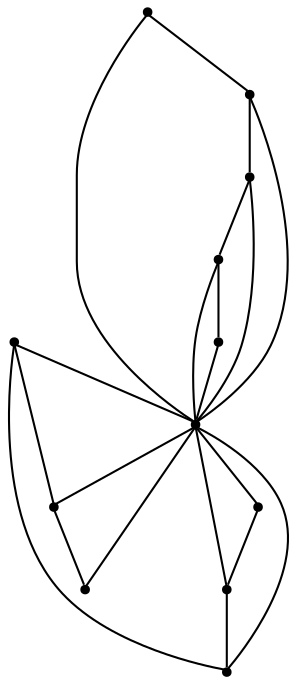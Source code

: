 graph {
  node [shape=point,comment="{\"directed\":false,\"doi\":\"10.1007/978-3-031-22203-0_27\",\"figure\":\"5\"}"]

  v0 [pos="1225.1451671309212,459.59695222800025"]
  v1 [pos="1158.4678784549242,459.5969522280003"]
  v2 [pos="1091.7905897789276,459.5969522280003"]
  v3 [pos="1025.113269308722,459.5969522280003"]
  v4 [pos="958.4359806327252,459.5969522280003"]
  v5 [pos="825.0814032807317,459.59695222800025"]
  v6 [pos="691.7268259287382,459.59695222800025"]
  v7 [pos="625.0495372527414,459.59695222800025"]
  v8 [pos="558.3722485767446,459.59695222800025"]
  v9 [pos="491.69499964350894,459.59695222800025"]
  v10 [pos="891.7586919567285,459.59695222800025"]
  v11 [pos="758.4041146047349,459.59695222800025"]

  v9 -- v8 [id="-2",pos="491.69499964350894,459.59695222800025 558.3722485767446,459.59695222800025 558.3722485767446,459.59695222800025 558.3722485767446,459.59695222800025"]
  v6 -- v11 [id="-3",pos="691.7268259287382,459.59695222800025 758.4041146047349,459.59695222800025 758.4041146047349,459.59695222800025 758.4041146047349,459.59695222800025"]
  v11 -- v5 [id="-4",pos="758.4041146047349,459.59695222800025 825.0814032807317,459.59695222800025 825.0814032807317,459.59695222800025 825.0814032807317,459.59695222800025"]
  v5 -- v10 [id="-5",pos="825.0814032807317,459.59695222800025 891.7586919567285,459.59695222800025 891.7586919567285,459.59695222800025 891.7586919567285,459.59695222800025"]
  v10 -- v4 [id="-6",pos="891.7586919567285,459.59695222800025 958.4359806327252,459.5969522280003 958.4359806327252,459.5969522280003 958.4359806327252,459.5969522280003"]
  v4 -- v3 [id="-7",pos="958.4359806327252,459.5969522280003 1025.113269308722,459.5969522280003 1025.113269308722,459.5969522280003 1025.113269308722,459.5969522280003"]
  v3 -- v2 [id="-8",pos="1025.113269308722,459.5969522280003 1091.7905897789276,459.5969522280003 1091.7905897789276,459.5969522280003 1091.7905897789276,459.5969522280003"]
  v2 -- v1 [id="-9",pos="1091.7905897789276,459.5969522280003 1158.4678784549242,459.5969522280003 1158.4678784549242,459.5969522280003 1158.4678784549242,459.5969522280003"]
  v1 -- v0 [id="-10",pos="1158.4678784549242,459.5969522280003 1225.1451671309212,459.59695222800025 1225.1451671309212,459.59695222800025 1225.1451671309212,459.59695222800025"]
  v9 -- v5 [id="-12",pos="491.69499964350894,459.59695222800025 522.674919061078,676.4621796028268 522.674919061078,676.4621796028268 522.674919061078,676.4621796028268 524.24599809714,687.4637948571165 530.5886884088351,692.9646024842611 541.7029899961632,692.9646024842611 1441.8463871221195,692.9646024842611 1441.8463871221195,692.9646024842611 1441.8463871221195,692.9646024842611 1452.9606251210298,692.9646024842611 1458.5157092911186,687.4096181892168 1458.5157092911186,676.295484608814 1458.5157092911186,342.9131270998698 1458.5157092911186,342.9131270998698 1458.5157092911186,342.9131270998698 1458.5157092911186,331.7990253132863 1452.9606251210298,326.2440092244226 1441.8463871221195,326.2440092244226 875.089433376147,326.2440092244226 875.089433376147,326.2440092244226 875.089433376147,326.2440092244226 863.9751317888189,326.2440092244226 857.0740715813185,331.6364953095873 854.3777954940921,342.41720710814536 825.0814032807317,459.59695222800025 825.0814032807317,459.59695222800025 825.0814032807317,459.59695222800025"]
  v6 -- v5 [id="-13",pos="691.7268259287382,459.59695222800025 713.2803108726956,481.15010943212695 713.2803108726956,481.15010943212695 713.2803108726956,481.15010943212695 721.1357696414238,489.0054401332008 730.6206180252431,492.9351879788947 741.7348560241535,492.9351879788947 775.0735003621518,492.9351879788947 775.0735003621518,492.9351879788947 775.0735003621518,492.9351879788947 786.1877383610622,492.9351879788947 795.6725867448814,489.0054401332008 803.5280455136096,481.15010943212695 825.0814032807317,459.59695222800025 825.0814032807317,459.59695222800025 825.0814032807317,459.59695222800025"]
  v7 -- v5 [id="-14",pos="625.0495372527414,459.59695222800025 650.9328847345845,511.362885581375 650.9328847345845,511.362885581375 650.9328847345845,511.362885581375 655.9045451722951,521.3018560168798 663.9433293492464,526.2734237297891 675.0575673481567,526.2734237297891 775.0735003621518,526.2734237297891 775.0735003621518,526.2734237297891 775.0735003621518,526.2734237297891 786.1877383610622,526.2734237297891 794.2265861264311,521.3018560168798 799.198182975724,511.362885581375 825.0814032807317,459.59695222800025 825.0814032807317,459.59695222800025 825.0814032807317,459.59695222800025"]
  v8 -- v5 [id="-16",pos="558.3722485767446,459.59695222800025 588.9688331667741,643.1822855101459 588.9688331667741,643.1822855101459 588.9688331667741,643.1822855101459 590.7983355323604,654.146399954701 597.2660406732496,659.6263667333668 608.3802786721599,659.6263667333668 1408.507742784121,659.6263667333668 1408.507742784121,659.6263667333668 1408.507742784121,659.6263667333668 1419.6221079598668,659.6263667333668 1425.1770649531202,654.0713824383224 1425.1770649531202,642.9572488579196 1425.1770649531202,376.2513628507643 1425.1770649531202,376.2513628507643 1425.1770649531202,376.2513628507643 1425.1770649531202,365.1372610641806 1419.6221079598668,359.58224497531705 1408.507742784121,359.58224497531705 875.089433376147,359.58224497531705 875.089433376147,359.58224497531705 875.089433376147,359.58224497531705 863.9751953772367,359.58224497531705 856.6615099272946,364.8538509599217 853.1484406147384,375.3970629291309 825.0814032807317,459.59695222800025 825.0814032807317,459.59695222800025 825.0814032807317,459.59695222800025"]
  v5 -- v3 [id="-18",pos="825.0814032807317,459.59695222800025 850.9647507625748,511.362885581375 850.9647507625748,511.362885581375 850.9647507625748,511.362885581375 855.9364112002854,521.3018560168798 863.9751953772367,526.2734237297891 875.089433376147,526.2734237297891 975.1053663901421,526.2734237297891 975.1053663901421,526.2734237297891 975.1053663901421,526.2734237297891 986.2196043890525,526.2734237297891 994.2584521544214,521.3018560168798 999.2300490037143,511.362885581375 1025.113269308722,459.5969522280003 1025.113269308722,459.5969522280003 1025.113269308722,459.5969522280003"]
  v5 -- v4 [id="-20",pos="825.0814032807317,459.59695222800025 846.6348882246891,481.15010943212695 846.6348882246891,481.15010943212695 846.6348882246891,481.15010943212695 854.4903469934173,489.0054401332008 863.9751953772367,492.9351879788947 875.089433376147,492.9351879788947 908.4280777141454,492.9351879788947 908.4280777141454,492.9351879788947 908.4280777141454,492.9351879788947 919.5423157130557,492.9351879788947 929.027164096875,489.0054401332008 936.8826228656031,481.15010943212695 958.4359806327252,459.5969522280003 958.4359806327252,459.5969522280003 958.4359806327252,459.5969522280003"]
  v5 -- v0 [id="-21",pos="825.0814032807317,459.59695222800025 854.3777954940921,576.7766973478551 854.3777954940921,576.7766973478551 854.3777954940921,576.7766973478551 857.0740715813185,587.5574409402325 863.9751953772367,592.949895231578 875.089433376147,592.949895231578 1341.8304541081243,592.949895231578 1341.8304541081243,592.949895231578 1341.8304541081243,592.949895231578 1352.9446921070346,592.949895231578 1358.4997762771236,587.3949109365335 1358.4997762771236,576.2807773561308 1358.4997762771236,442.9278343525531 1358.4997762771236,442.9278343525531 1358.4997762771236,442.9278343525531 1358.4997762771236,431.8137007721503 1352.9446921070346,426.25871647710585 1341.8304541081243,426.25871647710585 1258.4838432631284,426.25871647710585 1258.4838432631284,426.25871647710585 1258.4838432631284,426.25871647710585 1247.369605264218,426.25871647710585 1239.3307574988492,431.2302841900152 1234.359160649556,441.16925462551995 1225.1451671309212,459.59695222800025 1225.1451671309212,459.59695222800025 1225.1451671309212,459.59695222800025"]
  v5 -- v1 [id="-22",pos="825.0814032807317,459.59695222800025 855.1529383058295,609.944073114423 855.1529383058295,609.944073114423 855.1529383058295,609.944073114423 857.3324313224251,620.8415000232271 863.9751953772367,626.2881309824724 875.089433376147,626.2881309824724 1375.1690984461227,626.2881309824724 1375.1690984461227,626.2881309824724 1375.1690984461227,626.2881309824724 1386.2834636218683,626.2881309824724 1391.8384206151218,620.733146687428 1391.8384206151218,609.6190131070252 1391.8384206151218,409.5895986016586 1391.8384206151218,409.5895986016586 1391.8384206151218,409.5895986016586 1391.8384206151218,398.4754650212559 1386.2834636218683,392.9204807262114 1375.1690984461227,392.9204807262114 1208.4758767561307,392.9204807262114 1208.4758767561307,392.9204807262114 1208.4758767561307,392.9204807262114 1197.3616387572204,392.9204807262114 1189.3227909918514,397.8920484391208 1184.3511941425586,407.83101887462556 1158.4678784549242,459.5969522280003 1158.4678784549242,459.5969522280003 1158.4678784549242,459.5969522280003"]
  v8 -- v7 [id="-23",pos="558.3722485767446,459.59695222800025 625.0495372527414,459.59695222800025 625.0495372527414,459.59695222800025 625.0495372527414,459.59695222800025"]
  v7 -- v6 [id="-24",pos="625.0495372527414,459.59695222800025 691.7268259287382,459.59695222800025 691.7268259287382,459.59695222800025 691.7268259287382,459.59695222800025"]
  v2 -- v5 [id="-28",pos="1091.7905897789276,459.5969522280003 1063.7236478275474,543.7968415268696 1063.7236478275474,543.7968415268696 1063.7236478275474,543.7968415268696 1060.2105785149913,554.3400534960789 1052.8968930650492,559.6116594806836 1041.782655066139,559.6116594806836 875.089433376147,559.6116594806836 875.089433376147,559.6116594806836 875.089433376147,559.6116594806836 863.9751953772367,559.6116594806836 856.6615099272946,554.3400534960789 853.1484406147384,543.7968415268696 825.0814032807317,459.59695222800025 825.0814032807317,459.59695222800025 825.0814032807317,459.59695222800025"]
}